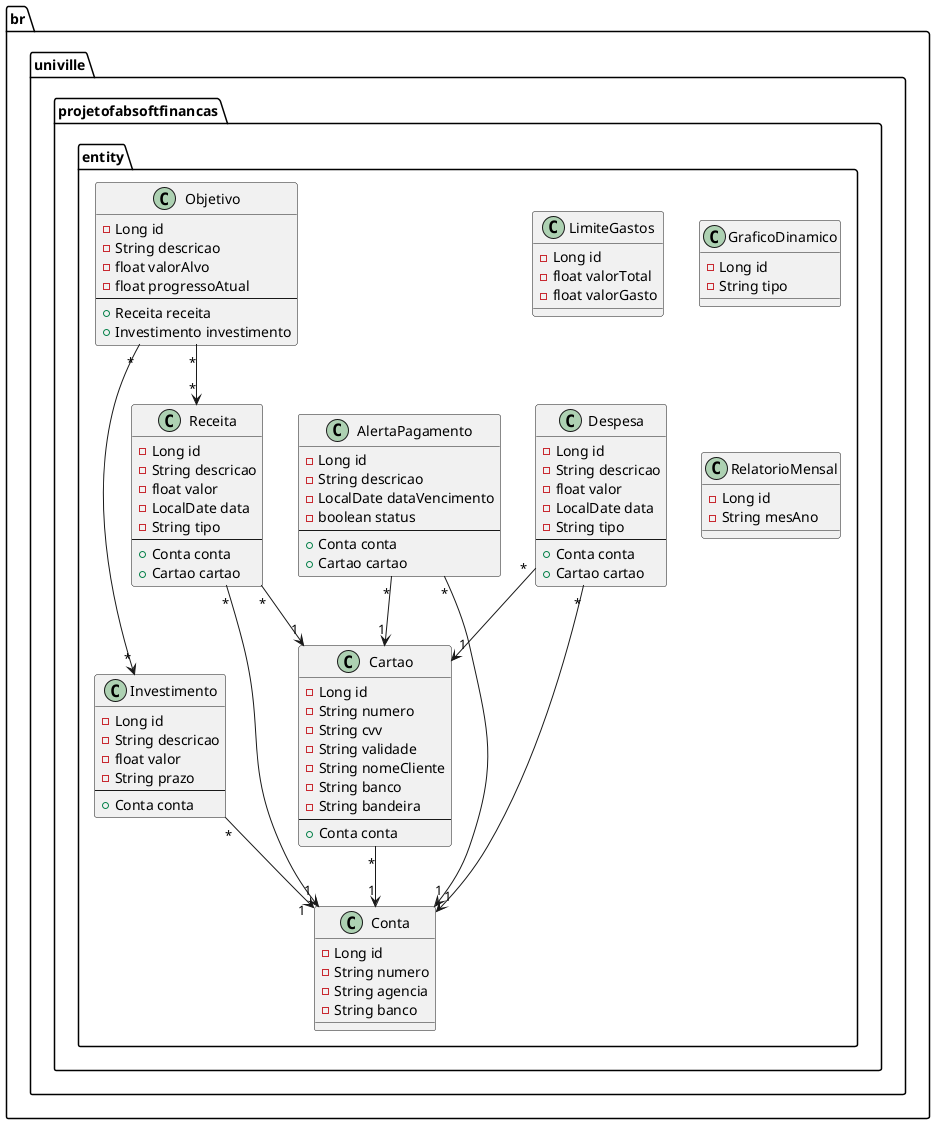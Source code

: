 @startuml
package br.univille.projetofabsoftfinancas.entity {
    class Receita {
        - Long id
        - String descricao
        - float valor
        - LocalDate data
        - String tipo
        --
        + Conta conta
        + Cartao cartao
    }

    class Despesa {
        - Long id
        - String descricao
        - float valor
        - LocalDate data
        - String tipo
        --
        + Conta conta
        + Cartao cartao
    }

    class Conta {
        - Long id
        - String numero
        - String agencia
        - String banco
    }

    class Cartao {
        - Long id
        - String numero
        - String cvv
        - String validade
        - String nomeCliente
        - String banco
        - String bandeira
        --
        + Conta conta
    }

    class Investimento {
        - Long id
        - String descricao
        - float valor
        - String prazo
        --
        + Conta conta
    }

    class AlertaPagamento {
        - Long id
        - String descricao
        - LocalDate dataVencimento
        - boolean status
        --
        + Conta conta
        + Cartao cartao
    }

    class Objetivo {
        - Long id
        - String descricao
        - float valorAlvo
        - float progressoAtual
        --
        + Receita receita
        + Investimento investimento
    }

    class LimiteGastos {
        - Long id
        - float valorTotal
        - float valorGasto
    }

    class GraficoDinamico {
        - Long id
        - String tipo
    }

    class RelatorioMensal {
        - Long id
        - String mesAno
    }

    Receita "*" --> "1" Conta 
    Receita "*" --> "1" Cartao 
    Despesa "*" --> "1" Conta 
    Despesa "*" --> "1" Cartao 
    Cartao "*" --> "1" Conta 
    Investimento "*" --> "1" Conta 
    AlertaPagamento "*" --> "1" Conta 
    AlertaPagamento "*" --> "1" Cartao 
    Objetivo "*" --> "*" Receita 
    Objetivo "*" --> "*" Investimento 
@enduml